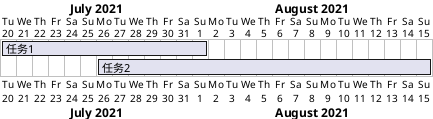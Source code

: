 @startgantt
Project starts 2021-07-20
[任务1] starts 2021-07-20 and ends 2021-08-01
[任务2] starts 2021-07-26 and ends 2021-08-15
@endgantt